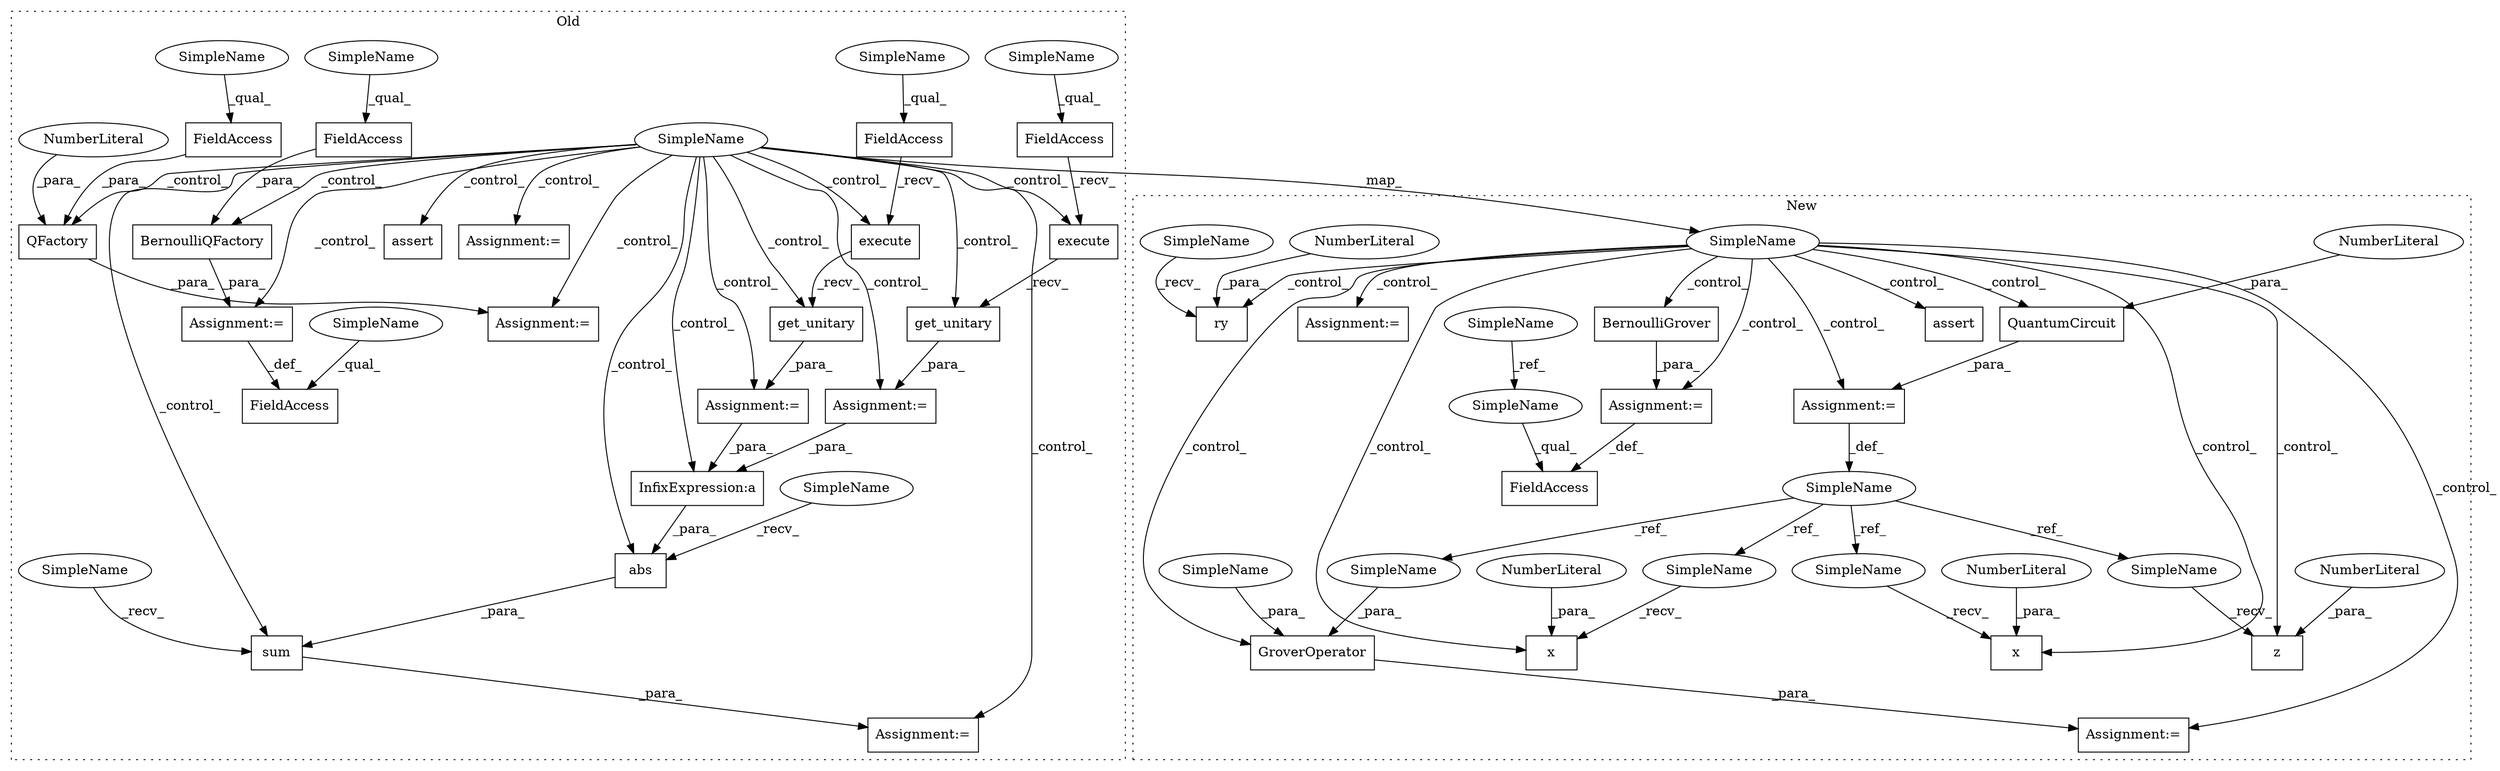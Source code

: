 digraph G {
subgraph cluster0 {
1 [label="sum" a="32" s="6777,6825" l="4,1" shape="box"];
3 [label="Assignment:=" a="7" s="6770" l="1" shape="box"];
4 [label="Assignment:=" a="7" s="6588" l="1" shape="box"];
5 [label="Assignment:=" a="7" s="6706" l="1" shape="box"];
6 [label="InfixExpression:a" a="27" s="6805" l="3" shape="box"];
7 [label="SimpleName" a="42" s="5417" l="1" shape="ellipse"];
9 [label="get_unitary" a="32" s="6620" l="13" shape="box"];
10 [label="assert" a="32" s="6839,6863" l="18,1" shape="box"];
11 [label="get_unitary" a="32" s="6745" l="13" shape="box"];
16 [label="QFactory" a="32" s="6145,6169" l="9,1" shape="box"];
17 [label="FieldAccess" a="22" s="6154" l="13" shape="box"];
18 [label="NumberLiteral" a="34" s="6168" l="1" shape="ellipse"];
20 [label="abs" a="32" s="6787,6824" l="4,1" shape="box"];
21 [label="execute" a="32" s="6721,6743" l="8,1" shape="box"];
22 [label="FieldAccess" a="22" s="6707" l="13" shape="box"];
23 [label="execute" a="32" s="6603,6618" l="8,1" shape="box"];
24 [label="FieldAccess" a="22" s="6589" l="13" shape="box"];
26 [label="FieldAccess" a="22" s="5910" l="13" shape="box"];
27 [label="FieldAccess" a="22" s="5878" l="13" shape="box"];
28 [label="BernoulliQFactory" a="32" s="5892,5923" l="18,1" shape="box"];
40 [label="Assignment:=" a="7" s="5891" l="1" shape="box"];
42 [label="Assignment:=" a="7" s="6144" l="1" shape="box"];
44 [label="Assignment:=" a="7" s="6275,6364" l="65,2" shape="box"];
45 [label="SimpleName" a="42" s="6781" l="5" shape="ellipse"];
46 [label="SimpleName" a="42" s="6771" l="5" shape="ellipse"];
54 [label="SimpleName" a="42" s="5910" l="3" shape="ellipse"];
55 [label="SimpleName" a="42" s="6154" l="3" shape="ellipse"];
56 [label="SimpleName" a="42" s="5878" l="3" shape="ellipse"];
57 [label="SimpleName" a="42" s="6707" l="4" shape="ellipse"];
58 [label="SimpleName" a="42" s="6589" l="4" shape="ellipse"];
label = "Old";
style="dotted";
}
subgraph cluster1 {
2 [label="assert" a="32" s="5003,5057" l="12,1" shape="box"];
8 [label="SimpleName" a="42" s="3685" l="1" shape="ellipse"];
12 [label="QuantumCircuit" a="32" s="4404,4420" l="15,1" shape="box"];
13 [label="ry" a="32" s="4557,4567" l="3,1" shape="box"];
14 [label="BernoulliGrover" a="32" s="4166,4186" l="16,1" shape="box"];
15 [label="FieldAccess" a="22" s="4146" l="19" shape="box"];
19 [label="NumberLiteral" a="34" s="4566" l="1" shape="ellipse"];
25 [label="SimpleName" a="42" s="3713" l="3" shape="ellipse"];
29 [label="Assignment:=" a="7" s="4587" l="1" shape="box"];
30 [label="Assignment:=" a="7" s="3908" l="1" shape="box"];
31 [label="GroverOperator" a="32" s="4588,4627" l="15,1" shape="box"];
32 [label="NumberLiteral" a="34" s="4419" l="1" shape="ellipse"];
33 [label="SimpleName" a="42" s="4397" l="6" shape="ellipse"];
34 [label="x" a="32" s="4480,4483" l="2,1" shape="box"];
35 [label="NumberLiteral" a="34" s="4482" l="1" shape="ellipse"];
36 [label="x" a="32" s="4438,4441" l="2,1" shape="box"];
37 [label="NumberLiteral" a="34" s="4440" l="1" shape="ellipse"];
38 [label="z" a="32" s="4459,4462" l="2,1" shape="box"];
39 [label="NumberLiteral" a="34" s="4461" l="1" shape="ellipse"];
41 [label="Assignment:=" a="7" s="4165" l="1" shape="box"];
43 [label="Assignment:=" a="7" s="4403" l="1" shape="box"];
47 [label="SimpleName" a="42" s="4610" l="17" shape="ellipse"];
48 [label="SimpleName" a="42" s="4539" l="17" shape="ellipse"];
49 [label="SimpleName" a="42" s="4431" l="6" shape="ellipse"];
50 [label="SimpleName" a="42" s="4473" l="6" shape="ellipse"];
51 [label="SimpleName" a="42" s="4603" l="6" shape="ellipse"];
52 [label="SimpleName" a="42" s="4452" l="6" shape="ellipse"];
53 [label="SimpleName" a="42" s="4146" l="3" shape="ellipse"];
label = "New";
style="dotted";
}
1 -> 3 [label="_para_"];
4 -> 6 [label="_para_"];
5 -> 6 [label="_para_"];
6 -> 20 [label="_para_"];
7 -> 20 [label="_control_"];
7 -> 21 [label="_control_"];
7 -> 1 [label="_control_"];
7 -> 42 [label="_control_"];
7 -> 8 [label="_map_"];
7 -> 10 [label="_control_"];
7 -> 23 [label="_control_"];
7 -> 6 [label="_control_"];
7 -> 4 [label="_control_"];
7 -> 16 [label="_control_"];
7 -> 28 [label="_control_"];
7 -> 40 [label="_control_"];
7 -> 3 [label="_control_"];
7 -> 5 [label="_control_"];
7 -> 11 [label="_control_"];
7 -> 9 [label="_control_"];
7 -> 44 [label="_control_"];
8 -> 13 [label="_control_"];
8 -> 41 [label="_control_"];
8 -> 36 [label="_control_"];
8 -> 43 [label="_control_"];
8 -> 14 [label="_control_"];
8 -> 29 [label="_control_"];
8 -> 34 [label="_control_"];
8 -> 30 [label="_control_"];
8 -> 38 [label="_control_"];
8 -> 2 [label="_control_"];
8 -> 12 [label="_control_"];
8 -> 31 [label="_control_"];
9 -> 4 [label="_para_"];
11 -> 5 [label="_para_"];
12 -> 43 [label="_para_"];
14 -> 41 [label="_para_"];
16 -> 42 [label="_para_"];
17 -> 16 [label="_para_"];
18 -> 16 [label="_para_"];
19 -> 13 [label="_para_"];
20 -> 1 [label="_para_"];
21 -> 11 [label="_recv_"];
22 -> 21 [label="_recv_"];
23 -> 9 [label="_recv_"];
24 -> 23 [label="_recv_"];
25 -> 53 [label="_ref_"];
26 -> 28 [label="_para_"];
28 -> 40 [label="_para_"];
31 -> 29 [label="_para_"];
32 -> 12 [label="_para_"];
33 -> 51 [label="_ref_"];
33 -> 50 [label="_ref_"];
33 -> 52 [label="_ref_"];
33 -> 49 [label="_ref_"];
35 -> 34 [label="_para_"];
37 -> 36 [label="_para_"];
39 -> 38 [label="_para_"];
40 -> 27 [label="_def_"];
41 -> 15 [label="_def_"];
43 -> 33 [label="_def_"];
45 -> 20 [label="_recv_"];
46 -> 1 [label="_recv_"];
47 -> 31 [label="_para_"];
48 -> 13 [label="_recv_"];
49 -> 36 [label="_recv_"];
50 -> 34 [label="_recv_"];
51 -> 31 [label="_para_"];
52 -> 38 [label="_recv_"];
53 -> 15 [label="_qual_"];
54 -> 26 [label="_qual_"];
55 -> 17 [label="_qual_"];
56 -> 27 [label="_qual_"];
57 -> 22 [label="_qual_"];
58 -> 24 [label="_qual_"];
}